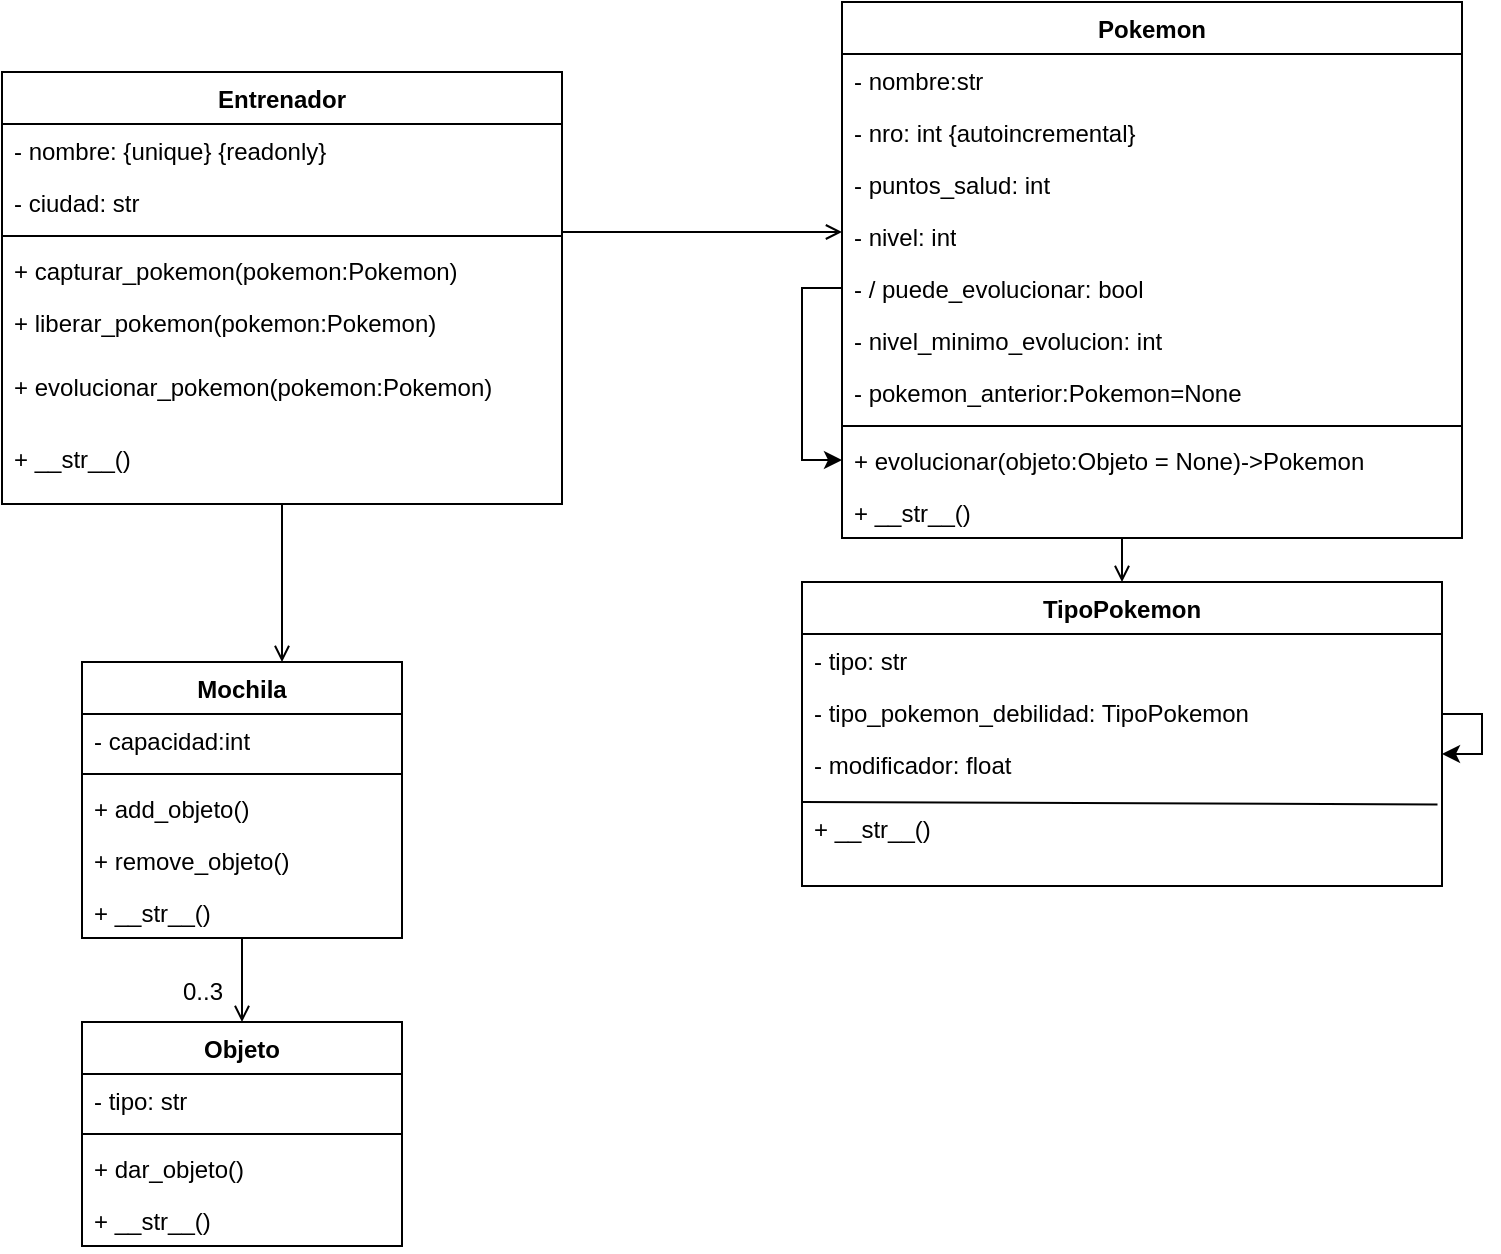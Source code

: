 <mxfile version="24.5.4" type="device">
  <diagram id="C5RBs43oDa-KdzZeNtuy" name="Page-1">
    <mxGraphModel dx="1050" dy="1725" grid="1" gridSize="10" guides="1" tooltips="1" connect="1" arrows="1" fold="1" page="1" pageScale="1" pageWidth="827" pageHeight="1169" math="0" shadow="0">
      <root>
        <mxCell id="WIyWlLk6GJQsqaUBKTNV-0" />
        <mxCell id="WIyWlLk6GJQsqaUBKTNV-1" parent="WIyWlLk6GJQsqaUBKTNV-0" />
        <mxCell id="_pvZifr1qLmYJZUT9olz-15" value="Pokemon" style="swimlane;fontStyle=1;align=center;verticalAlign=top;childLayout=stackLayout;horizontal=1;startSize=26;horizontalStack=0;resizeParent=1;resizeParentMax=0;resizeLast=0;collapsible=1;marginBottom=0;whiteSpace=wrap;html=1;" parent="WIyWlLk6GJQsqaUBKTNV-1" vertex="1">
          <mxGeometry x="470" y="-1150" width="310" height="268" as="geometry" />
        </mxCell>
        <mxCell id="_pvZifr1qLmYJZUT9olz-24" value="- nombre:str" style="text;strokeColor=none;fillColor=none;align=left;verticalAlign=top;spacingLeft=4;spacingRight=4;overflow=hidden;rotatable=0;points=[[0,0.5],[1,0.5]];portConstraint=eastwest;whiteSpace=wrap;html=1;" parent="_pvZifr1qLmYJZUT9olz-15" vertex="1">
          <mxGeometry y="26" width="310" height="26" as="geometry" />
        </mxCell>
        <mxCell id="rgP--VUfcZCM3gHhqICF-25" value="- nro: int {autoincremental}" style="text;strokeColor=none;fillColor=none;align=left;verticalAlign=top;spacingLeft=4;spacingRight=4;overflow=hidden;rotatable=0;points=[[0,0.5],[1,0.5]];portConstraint=eastwest;whiteSpace=wrap;html=1;" vertex="1" parent="_pvZifr1qLmYJZUT9olz-15">
          <mxGeometry y="52" width="310" height="26" as="geometry" />
        </mxCell>
        <mxCell id="_pvZifr1qLmYJZUT9olz-25" value="- puntos_salud: int" style="text;strokeColor=none;fillColor=none;align=left;verticalAlign=top;spacingLeft=4;spacingRight=4;overflow=hidden;rotatable=0;points=[[0,0.5],[1,0.5]];portConstraint=eastwest;whiteSpace=wrap;html=1;" parent="_pvZifr1qLmYJZUT9olz-15" vertex="1">
          <mxGeometry y="78" width="310" height="26" as="geometry" />
        </mxCell>
        <mxCell id="_pvZifr1qLmYJZUT9olz-26" value="- nivel: int" style="text;strokeColor=none;fillColor=none;align=left;verticalAlign=top;spacingLeft=4;spacingRight=4;overflow=hidden;rotatable=0;points=[[0,0.5],[1,0.5]];portConstraint=eastwest;whiteSpace=wrap;html=1;" parent="_pvZifr1qLmYJZUT9olz-15" vertex="1">
          <mxGeometry y="104" width="310" height="26" as="geometry" />
        </mxCell>
        <mxCell id="rgP--VUfcZCM3gHhqICF-26" style="edgeStyle=orthogonalEdgeStyle;rounded=0;orthogonalLoop=1;jettySize=auto;html=1;entryX=0;entryY=0.5;entryDx=0;entryDy=0;" edge="1" parent="_pvZifr1qLmYJZUT9olz-15" source="rgP--VUfcZCM3gHhqICF-19" target="rgP--VUfcZCM3gHhqICF-6">
          <mxGeometry relative="1" as="geometry" />
        </mxCell>
        <mxCell id="rgP--VUfcZCM3gHhqICF-19" value="- / puede_evolucionar: bool" style="text;strokeColor=none;fillColor=none;align=left;verticalAlign=top;spacingLeft=4;spacingRight=4;overflow=hidden;rotatable=0;points=[[0,0.5],[1,0.5]];portConstraint=eastwest;whiteSpace=wrap;html=1;" vertex="1" parent="_pvZifr1qLmYJZUT9olz-15">
          <mxGeometry y="130" width="310" height="26" as="geometry" />
        </mxCell>
        <mxCell id="rgP--VUfcZCM3gHhqICF-29" value="- nivel_minimo_evolucion: int" style="text;strokeColor=none;fillColor=none;align=left;verticalAlign=top;spacingLeft=4;spacingRight=4;overflow=hidden;rotatable=0;points=[[0,0.5],[1,0.5]];portConstraint=eastwest;whiteSpace=wrap;html=1;" vertex="1" parent="_pvZifr1qLmYJZUT9olz-15">
          <mxGeometry y="156" width="310" height="26" as="geometry" />
        </mxCell>
        <mxCell id="rgP--VUfcZCM3gHhqICF-43" value="- pokemon_anterior:Pokemon=None" style="text;strokeColor=none;fillColor=none;align=left;verticalAlign=top;spacingLeft=4;spacingRight=4;overflow=hidden;rotatable=0;points=[[0,0.5],[1,0.5]];portConstraint=eastwest;whiteSpace=wrap;html=1;" vertex="1" parent="_pvZifr1qLmYJZUT9olz-15">
          <mxGeometry y="182" width="310" height="26" as="geometry" />
        </mxCell>
        <mxCell id="_pvZifr1qLmYJZUT9olz-17" value="" style="line;strokeWidth=1;fillColor=none;align=left;verticalAlign=middle;spacingTop=-1;spacingLeft=3;spacingRight=3;rotatable=0;labelPosition=right;points=[];portConstraint=eastwest;strokeColor=inherit;" parent="_pvZifr1qLmYJZUT9olz-15" vertex="1">
          <mxGeometry y="208" width="310" height="8" as="geometry" />
        </mxCell>
        <mxCell id="rgP--VUfcZCM3gHhqICF-6" value="+ evolucionar(objeto:Objeto = None)-&amp;gt;Pokemon" style="text;strokeColor=none;fillColor=none;align=left;verticalAlign=top;spacingLeft=4;spacingRight=4;overflow=hidden;rotatable=0;points=[[0,0.5],[1,0.5]];portConstraint=eastwest;whiteSpace=wrap;html=1;" vertex="1" parent="_pvZifr1qLmYJZUT9olz-15">
          <mxGeometry y="216" width="310" height="26" as="geometry" />
        </mxCell>
        <mxCell id="rgP--VUfcZCM3gHhqICF-32" value="+ __str__()" style="text;strokeColor=none;fillColor=none;align=left;verticalAlign=top;spacingLeft=4;spacingRight=4;overflow=hidden;rotatable=0;points=[[0,0.5],[1,0.5]];portConstraint=eastwest;whiteSpace=wrap;html=1;" vertex="1" parent="_pvZifr1qLmYJZUT9olz-15">
          <mxGeometry y="242" width="310" height="26" as="geometry" />
        </mxCell>
        <mxCell id="_pvZifr1qLmYJZUT9olz-109" style="edgeStyle=orthogonalEdgeStyle;rounded=0;orthogonalLoop=1;jettySize=auto;html=1;endArrow=open;endFill=0;" parent="WIyWlLk6GJQsqaUBKTNV-1" source="_pvZifr1qLmYJZUT9olz-27" target="_pvZifr1qLmYJZUT9olz-15" edge="1">
          <mxGeometry relative="1" as="geometry">
            <Array as="points">
              <mxPoint x="340" y="-1035" />
              <mxPoint x="340" y="-1035" />
            </Array>
          </mxGeometry>
        </mxCell>
        <mxCell id="_pvZifr1qLmYJZUT9olz-113" style="edgeStyle=orthogonalEdgeStyle;rounded=0;orthogonalLoop=1;jettySize=auto;html=1;endArrow=open;endFill=0;" parent="WIyWlLk6GJQsqaUBKTNV-1" source="_pvZifr1qLmYJZUT9olz-27" target="_pvZifr1qLmYJZUT9olz-45" edge="1">
          <mxGeometry relative="1" as="geometry">
            <Array as="points">
              <mxPoint x="170" y="-960" />
              <mxPoint x="170" y="-960" />
            </Array>
          </mxGeometry>
        </mxCell>
        <mxCell id="_pvZifr1qLmYJZUT9olz-27" value="Entrenador" style="swimlane;fontStyle=1;align=center;verticalAlign=top;childLayout=stackLayout;horizontal=1;startSize=26;horizontalStack=0;resizeParent=1;resizeParentMax=0;resizeLast=0;collapsible=1;marginBottom=0;whiteSpace=wrap;html=1;" parent="WIyWlLk6GJQsqaUBKTNV-1" vertex="1">
          <mxGeometry x="50" y="-1115" width="280" height="216" as="geometry" />
        </mxCell>
        <mxCell id="_pvZifr1qLmYJZUT9olz-28" value="- nombre: {unique} {readonly}" style="text;strokeColor=none;fillColor=none;align=left;verticalAlign=top;spacingLeft=4;spacingRight=4;overflow=hidden;rotatable=0;points=[[0,0.5],[1,0.5]];portConstraint=eastwest;whiteSpace=wrap;html=1;" parent="_pvZifr1qLmYJZUT9olz-27" vertex="1">
          <mxGeometry y="26" width="280" height="26" as="geometry" />
        </mxCell>
        <mxCell id="_pvZifr1qLmYJZUT9olz-31" value="- ciudad: str" style="text;strokeColor=none;fillColor=none;align=left;verticalAlign=top;spacingLeft=4;spacingRight=4;overflow=hidden;rotatable=0;points=[[0,0.5],[1,0.5]];portConstraint=eastwest;whiteSpace=wrap;html=1;" parent="_pvZifr1qLmYJZUT9olz-27" vertex="1">
          <mxGeometry y="52" width="280" height="26" as="geometry" />
        </mxCell>
        <mxCell id="_pvZifr1qLmYJZUT9olz-29" value="" style="line;strokeWidth=1;fillColor=none;align=left;verticalAlign=middle;spacingTop=-1;spacingLeft=3;spacingRight=3;rotatable=0;labelPosition=right;points=[];portConstraint=eastwest;strokeColor=inherit;" parent="_pvZifr1qLmYJZUT9olz-27" vertex="1">
          <mxGeometry y="78" width="280" height="8" as="geometry" />
        </mxCell>
        <mxCell id="_pvZifr1qLmYJZUT9olz-30" value="+ capturar_pokemon(pokemon:Pokemon)" style="text;strokeColor=none;fillColor=none;align=left;verticalAlign=top;spacingLeft=4;spacingRight=4;overflow=hidden;rotatable=0;points=[[0,0.5],[1,0.5]];portConstraint=eastwest;whiteSpace=wrap;html=1;" parent="_pvZifr1qLmYJZUT9olz-27" vertex="1">
          <mxGeometry y="86" width="280" height="26" as="geometry" />
        </mxCell>
        <mxCell id="_pvZifr1qLmYJZUT9olz-116" value="+ liberar_pokemon(pokemon:Pokemon)" style="text;strokeColor=none;fillColor=none;align=left;verticalAlign=top;spacingLeft=4;spacingRight=4;overflow=hidden;rotatable=0;points=[[0,0.5],[1,0.5]];portConstraint=eastwest;whiteSpace=wrap;html=1;" parent="_pvZifr1qLmYJZUT9olz-27" vertex="1">
          <mxGeometry y="112" width="280" height="32" as="geometry" />
        </mxCell>
        <mxCell id="rgP--VUfcZCM3gHhqICF-31" value="+ evolucionar_pokemon(pokemon:Pokemon)" style="text;strokeColor=none;fillColor=none;align=left;verticalAlign=top;spacingLeft=4;spacingRight=4;overflow=hidden;rotatable=0;points=[[0,0.5],[1,0.5]];portConstraint=eastwest;whiteSpace=wrap;html=1;" vertex="1" parent="_pvZifr1qLmYJZUT9olz-27">
          <mxGeometry y="144" width="280" height="36" as="geometry" />
        </mxCell>
        <mxCell id="rgP--VUfcZCM3gHhqICF-30" value="+ __str__()" style="text;strokeColor=none;fillColor=none;align=left;verticalAlign=top;spacingLeft=4;spacingRight=4;overflow=hidden;rotatable=0;points=[[0,0.5],[1,0.5]];portConstraint=eastwest;whiteSpace=wrap;html=1;" vertex="1" parent="_pvZifr1qLmYJZUT9olz-27">
          <mxGeometry y="180" width="280" height="36" as="geometry" />
        </mxCell>
        <mxCell id="_pvZifr1qLmYJZUT9olz-65" style="edgeStyle=orthogonalEdgeStyle;rounded=0;orthogonalLoop=1;jettySize=auto;html=1;endArrow=none;endFill=0;startArrow=open;startFill=0;" parent="WIyWlLk6GJQsqaUBKTNV-1" source="_pvZifr1qLmYJZUT9olz-41" target="_pvZifr1qLmYJZUT9olz-15" edge="1">
          <mxGeometry relative="1" as="geometry">
            <Array as="points">
              <mxPoint x="620" y="-970" />
              <mxPoint x="620" y="-970" />
            </Array>
          </mxGeometry>
        </mxCell>
        <mxCell id="_pvZifr1qLmYJZUT9olz-41" value="TipoPokemon" style="swimlane;fontStyle=1;align=center;verticalAlign=top;childLayout=stackLayout;horizontal=1;startSize=26;horizontalStack=0;resizeParent=1;resizeParentMax=0;resizeLast=0;collapsible=1;marginBottom=0;whiteSpace=wrap;html=1;" parent="WIyWlLk6GJQsqaUBKTNV-1" vertex="1">
          <mxGeometry x="450" y="-860" width="320" height="152" as="geometry" />
        </mxCell>
        <mxCell id="_pvZifr1qLmYJZUT9olz-42" value="- tipo: str" style="text;strokeColor=none;fillColor=none;align=left;verticalAlign=top;spacingLeft=4;spacingRight=4;overflow=hidden;rotatable=0;points=[[0,0.5],[1,0.5]];portConstraint=eastwest;whiteSpace=wrap;html=1;" parent="_pvZifr1qLmYJZUT9olz-41" vertex="1">
          <mxGeometry y="26" width="320" height="26" as="geometry" />
        </mxCell>
        <mxCell id="rgP--VUfcZCM3gHhqICF-5" value="- tipo_pokemon_debilidad: TipoPokemon" style="text;strokeColor=none;fillColor=none;align=left;verticalAlign=top;spacingLeft=4;spacingRight=4;overflow=hidden;rotatable=0;points=[[0,0.5],[1,0.5]];portConstraint=eastwest;whiteSpace=wrap;html=1;" vertex="1" parent="_pvZifr1qLmYJZUT9olz-41">
          <mxGeometry y="52" width="320" height="26" as="geometry" />
        </mxCell>
        <mxCell id="rgP--VUfcZCM3gHhqICF-41" value="- modificador: float" style="text;strokeColor=none;fillColor=none;align=left;verticalAlign=top;spacingLeft=4;spacingRight=4;overflow=hidden;rotatable=0;points=[[0,0.5],[1,0.5]];portConstraint=eastwest;whiteSpace=wrap;html=1;" vertex="1" parent="_pvZifr1qLmYJZUT9olz-41">
          <mxGeometry y="78" width="320" height="32" as="geometry" />
        </mxCell>
        <mxCell id="rgP--VUfcZCM3gHhqICF-42" value="" style="endArrow=none;html=1;rounded=0;entryX=0.993;entryY=0.029;entryDx=0;entryDy=0;entryPerimeter=0;" edge="1" parent="_pvZifr1qLmYJZUT9olz-41" target="rgP--VUfcZCM3gHhqICF-11">
          <mxGeometry relative="1" as="geometry">
            <mxPoint y="110" as="sourcePoint" />
            <mxPoint x="160" y="110" as="targetPoint" />
          </mxGeometry>
        </mxCell>
        <mxCell id="rgP--VUfcZCM3gHhqICF-11" value="+ __str__()" style="text;strokeColor=none;fillColor=none;align=left;verticalAlign=top;spacingLeft=4;spacingRight=4;overflow=hidden;rotatable=0;points=[[0,0.5],[1,0.5]];portConstraint=eastwest;whiteSpace=wrap;html=1;" vertex="1" parent="_pvZifr1qLmYJZUT9olz-41">
          <mxGeometry y="110" width="320" height="42" as="geometry" />
        </mxCell>
        <mxCell id="rgP--VUfcZCM3gHhqICF-16" value="" style="endArrow=none;html=1;rounded=0;" edge="1" parent="_pvZifr1qLmYJZUT9olz-41">
          <mxGeometry relative="1" as="geometry">
            <mxPoint y="136.5" as="sourcePoint" />
            <mxPoint y="136.5" as="targetPoint" />
          </mxGeometry>
        </mxCell>
        <mxCell id="_pvZifr1qLmYJZUT9olz-114" style="edgeStyle=orthogonalEdgeStyle;rounded=0;orthogonalLoop=1;jettySize=auto;html=1;entryX=0.5;entryY=0;entryDx=0;entryDy=0;endArrow=open;endFill=0;" parent="WIyWlLk6GJQsqaUBKTNV-1" source="_pvZifr1qLmYJZUT9olz-45" target="_pvZifr1qLmYJZUT9olz-51" edge="1">
          <mxGeometry relative="1" as="geometry" />
        </mxCell>
        <mxCell id="_pvZifr1qLmYJZUT9olz-45" value="Mochila" style="swimlane;fontStyle=1;align=center;verticalAlign=top;childLayout=stackLayout;horizontal=1;startSize=26;horizontalStack=0;resizeParent=1;resizeParentMax=0;resizeLast=0;collapsible=1;marginBottom=0;whiteSpace=wrap;html=1;" parent="WIyWlLk6GJQsqaUBKTNV-1" vertex="1">
          <mxGeometry x="90" y="-820" width="160" height="138" as="geometry" />
        </mxCell>
        <mxCell id="_pvZifr1qLmYJZUT9olz-46" value="- capacidad:int" style="text;strokeColor=none;fillColor=none;align=left;verticalAlign=top;spacingLeft=4;spacingRight=4;overflow=hidden;rotatable=0;points=[[0,0.5],[1,0.5]];portConstraint=eastwest;whiteSpace=wrap;html=1;" parent="_pvZifr1qLmYJZUT9olz-45" vertex="1">
          <mxGeometry y="26" width="160" height="26" as="geometry" />
        </mxCell>
        <mxCell id="_pvZifr1qLmYJZUT9olz-47" value="" style="line;strokeWidth=1;fillColor=none;align=left;verticalAlign=middle;spacingTop=-1;spacingLeft=3;spacingRight=3;rotatable=0;labelPosition=right;points=[];portConstraint=eastwest;strokeColor=inherit;" parent="_pvZifr1qLmYJZUT9olz-45" vertex="1">
          <mxGeometry y="52" width="160" height="8" as="geometry" />
        </mxCell>
        <mxCell id="_pvZifr1qLmYJZUT9olz-117" value="+ add_objeto()" style="text;strokeColor=none;fillColor=none;align=left;verticalAlign=top;spacingLeft=4;spacingRight=4;overflow=hidden;rotatable=0;points=[[0,0.5],[1,0.5]];portConstraint=eastwest;whiteSpace=wrap;html=1;" parent="_pvZifr1qLmYJZUT9olz-45" vertex="1">
          <mxGeometry y="60" width="160" height="26" as="geometry" />
        </mxCell>
        <mxCell id="_pvZifr1qLmYJZUT9olz-48" value="+ remove_objeto()" style="text;strokeColor=none;fillColor=none;align=left;verticalAlign=top;spacingLeft=4;spacingRight=4;overflow=hidden;rotatable=0;points=[[0,0.5],[1,0.5]];portConstraint=eastwest;whiteSpace=wrap;html=1;" parent="_pvZifr1qLmYJZUT9olz-45" vertex="1">
          <mxGeometry y="86" width="160" height="26" as="geometry" />
        </mxCell>
        <mxCell id="rgP--VUfcZCM3gHhqICF-34" value="+ __str__()" style="text;strokeColor=none;fillColor=none;align=left;verticalAlign=top;spacingLeft=4;spacingRight=4;overflow=hidden;rotatable=0;points=[[0,0.5],[1,0.5]];portConstraint=eastwest;whiteSpace=wrap;html=1;" vertex="1" parent="_pvZifr1qLmYJZUT9olz-45">
          <mxGeometry y="112" width="160" height="26" as="geometry" />
        </mxCell>
        <mxCell id="_pvZifr1qLmYJZUT9olz-51" value="&lt;div&gt;Objeto&lt;/div&gt;" style="swimlane;fontStyle=1;align=center;verticalAlign=top;childLayout=stackLayout;horizontal=1;startSize=26;horizontalStack=0;resizeParent=1;resizeParentMax=0;resizeLast=0;collapsible=1;marginBottom=0;whiteSpace=wrap;html=1;" parent="WIyWlLk6GJQsqaUBKTNV-1" vertex="1">
          <mxGeometry x="90" y="-640" width="160" height="112" as="geometry" />
        </mxCell>
        <mxCell id="_pvZifr1qLmYJZUT9olz-115" value="- tipo: str" style="text;strokeColor=none;fillColor=none;align=left;verticalAlign=top;spacingLeft=4;spacingRight=4;overflow=hidden;rotatable=0;points=[[0,0.5],[1,0.5]];portConstraint=eastwest;whiteSpace=wrap;html=1;" parent="_pvZifr1qLmYJZUT9olz-51" vertex="1">
          <mxGeometry y="26" width="160" height="26" as="geometry" />
        </mxCell>
        <mxCell id="_pvZifr1qLmYJZUT9olz-53" value="" style="line;strokeWidth=1;fillColor=none;align=left;verticalAlign=middle;spacingTop=-1;spacingLeft=3;spacingRight=3;rotatable=0;labelPosition=right;points=[];portConstraint=eastwest;strokeColor=inherit;" parent="_pvZifr1qLmYJZUT9olz-51" vertex="1">
          <mxGeometry y="52" width="160" height="8" as="geometry" />
        </mxCell>
        <mxCell id="_pvZifr1qLmYJZUT9olz-59" value="+ dar_objeto()" style="text;strokeColor=none;fillColor=none;align=left;verticalAlign=top;spacingLeft=4;spacingRight=4;overflow=hidden;rotatable=0;points=[[0,0.5],[1,0.5]];portConstraint=eastwest;whiteSpace=wrap;html=1;" parent="_pvZifr1qLmYJZUT9olz-51" vertex="1">
          <mxGeometry y="60" width="160" height="26" as="geometry" />
        </mxCell>
        <mxCell id="rgP--VUfcZCM3gHhqICF-35" value="+ __str__()" style="text;strokeColor=none;fillColor=none;align=left;verticalAlign=top;spacingLeft=4;spacingRight=4;overflow=hidden;rotatable=0;points=[[0,0.5],[1,0.5]];portConstraint=eastwest;whiteSpace=wrap;html=1;" vertex="1" parent="_pvZifr1qLmYJZUT9olz-51">
          <mxGeometry y="86" width="160" height="26" as="geometry" />
        </mxCell>
        <mxCell id="rgP--VUfcZCM3gHhqICF-0" value="0..3" style="text;html=1;align=center;verticalAlign=middle;resizable=0;points=[];autosize=1;strokeColor=none;fillColor=none;" vertex="1" parent="WIyWlLk6GJQsqaUBKTNV-1">
          <mxGeometry x="130" y="-670" width="40" height="30" as="geometry" />
        </mxCell>
        <mxCell id="rgP--VUfcZCM3gHhqICF-1" style="edgeStyle=orthogonalEdgeStyle;rounded=0;orthogonalLoop=1;jettySize=auto;html=1;" edge="1" parent="WIyWlLk6GJQsqaUBKTNV-1" source="_pvZifr1qLmYJZUT9olz-41" target="_pvZifr1qLmYJZUT9olz-41">
          <mxGeometry relative="1" as="geometry" />
        </mxCell>
      </root>
    </mxGraphModel>
  </diagram>
</mxfile>
